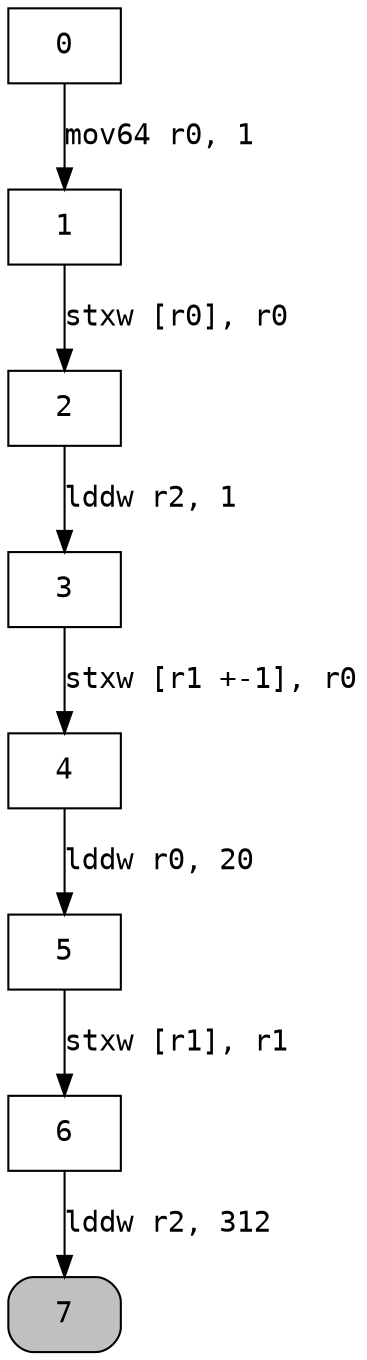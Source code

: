 digraph cfg { 
node [fontname="monospace"];
node [shape=box];
edge [fontname="monospace"];
  0 -> 1 [label="mov64 r0, 1"];
  1 -> 2 [label="stxw [r0], r0"];
  2 -> 3 [label="lddw r2, 1"];
  3 -> 4 [label="stxw [r1 +-1], r0"];
  4 -> 5 [label="lddw r0, 20"];
  5 -> 6 [label="stxw [r1], r1"];
  6 -> 7 [label="lddw r2, 312"];
7 [style="rounded,filled",fillcolor=grey];
}